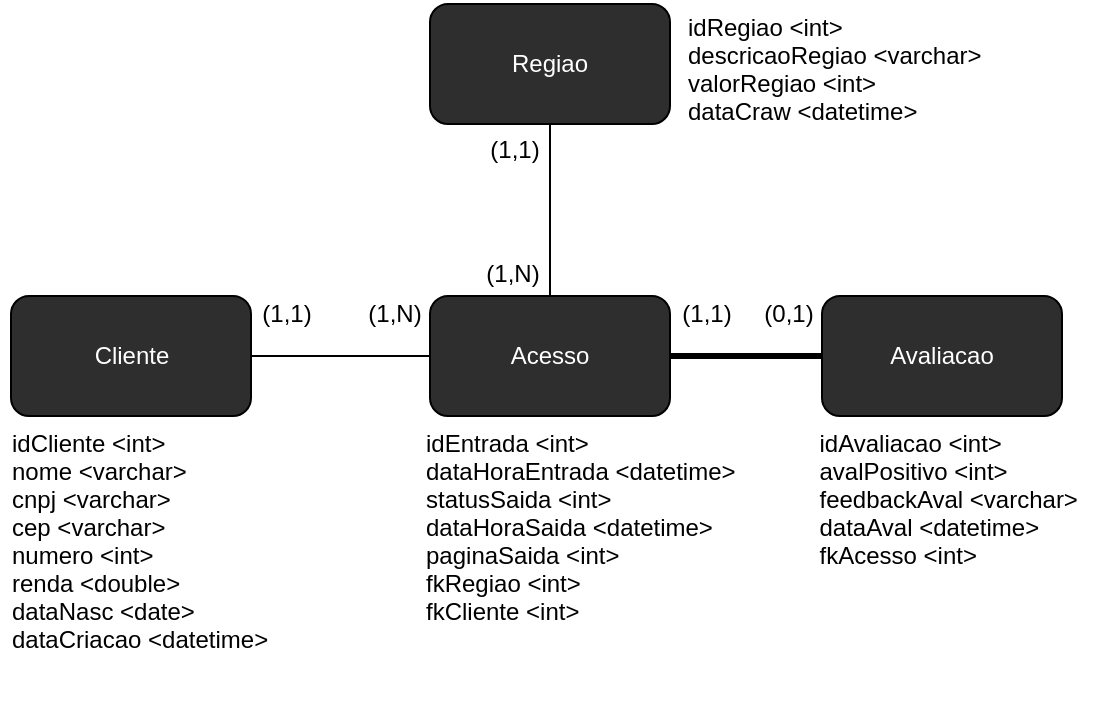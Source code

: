 <mxfile version="14.6.0" type="device"><diagram id="cDdLw2rSKDqUq0j_kSJk" name="Page-1"><mxGraphModel dx="711" dy="356" grid="0" gridSize="10" guides="1" tooltips="1" connect="1" arrows="1" fold="1" page="1" pageScale="1" pageWidth="827" pageHeight="1169" math="0" shadow="0"><root><mxCell id="0"/><mxCell id="1" parent="0"/><mxCell id="xgvbz5kUbs7I0Mx6iPHN-7" style="edgeStyle=orthogonalEdgeStyle;rounded=0;orthogonalLoop=1;jettySize=auto;html=1;entryX=0;entryY=0.5;entryDx=0;entryDy=0;endArrow=none;endFill=0;" parent="1" source="xgvbz5kUbs7I0Mx6iPHN-1" target="xgvbz5kUbs7I0Mx6iPHN-2" edge="1"><mxGeometry relative="1" as="geometry"><Array as="points"><mxPoint x="207" y="257"/></Array></mxGeometry></mxCell><mxCell id="xgvbz5kUbs7I0Mx6iPHN-1" value="Cliente" style="rounded=1;whiteSpace=wrap;html=1;fontColor=#FFFFFF;fillColor=#2E2E2E;rotation=0;" parent="1" vertex="1"><mxGeometry x="141.5" y="227" width="120" height="60" as="geometry"/></mxCell><mxCell id="xgvbz5kUbs7I0Mx6iPHN-12" style="edgeStyle=orthogonalEdgeStyle;rounded=1;orthogonalLoop=1;jettySize=auto;html=1;entryX=0;entryY=0.5;entryDx=0;entryDy=0;endArrow=none;endFill=0;strokeWidth=3;" parent="1" source="xgvbz5kUbs7I0Mx6iPHN-2" target="xgvbz5kUbs7I0Mx6iPHN-10" edge="1"><mxGeometry relative="1" as="geometry"/></mxCell><mxCell id="9bPiyDGgQOnH3WQYUDbO-2" style="edgeStyle=orthogonalEdgeStyle;rounded=0;orthogonalLoop=1;jettySize=auto;html=1;entryX=0.5;entryY=1;entryDx=0;entryDy=0;endArrow=none;endFill=0;" parent="1" source="xgvbz5kUbs7I0Mx6iPHN-2" target="9bPiyDGgQOnH3WQYUDbO-1" edge="1"><mxGeometry relative="1" as="geometry"/></mxCell><mxCell id="xgvbz5kUbs7I0Mx6iPHN-2" value="Acesso" style="rounded=1;whiteSpace=wrap;html=1;fontColor=#FFFFFF;fillColor=#2E2E2E;rotation=0;" parent="1" vertex="1"><mxGeometry x="351" y="227" width="120" height="60" as="geometry"/></mxCell><mxCell id="xgvbz5kUbs7I0Mx6iPHN-4" value="idCliente &lt;int&gt;&#xA;nome &lt;varchar&gt;&#xA;cnpj &lt;varchar&gt;&#xA;cep &lt;varchar&gt;&#xA;numero &lt;int&gt;&#xA;renda &lt;double&gt;&#xA;dataNasc &lt;date&gt;&#xA;dataCriacao &lt;datetime&gt;&#xA;" style="text;strokeColor=none;fillColor=none;align=left;verticalAlign=top;spacingLeft=4;spacingRight=4;overflow=hidden;rotatable=0;points=[[0,0.5],[1,0.5]];portConstraint=eastwest;" parent="1" vertex="1"><mxGeometry x="136" y="287" width="140" height="150" as="geometry"/></mxCell><mxCell id="xgvbz5kUbs7I0Mx6iPHN-6" value="idEntrada &lt;int&gt;&#xA;dataHoraEntrada &lt;datetime&gt;&#xA;statusSaida &lt;int&gt;&#xA;dataHoraSaida &lt;datetime&gt;&#xA;paginaSaida &lt;int&gt;&#xA;fkRegiao &lt;int&gt;&#xA;fkCliente &lt;int&gt;" style="text;strokeColor=none;fillColor=none;align=left;verticalAlign=top;spacingLeft=4;spacingRight=4;overflow=hidden;rotatable=0;points=[[0,0.5],[1,0.5]];portConstraint=eastwest;" parent="1" vertex="1"><mxGeometry x="343" y="287" width="166" height="120" as="geometry"/></mxCell><mxCell id="xgvbz5kUbs7I0Mx6iPHN-10" value="Avaliacao" style="rounded=1;whiteSpace=wrap;html=1;fontColor=#FFFFFF;fillColor=#2E2E2E;rotation=0;" parent="1" vertex="1"><mxGeometry x="547" y="227" width="120" height="60" as="geometry"/></mxCell><mxCell id="xgvbz5kUbs7I0Mx6iPHN-11" value="idAvaliacao &lt;int&gt;&#xA;avalPositivo &lt;int&gt;&#xA;feedbackAval &lt;varchar&gt;&#xA;dataAval &lt;datetime&gt;&#xA;fkAcesso &lt;int&gt;&#xA;" style="text;strokeColor=none;fillColor=none;align=left;verticalAlign=top;spacingLeft=4;spacingRight=4;overflow=hidden;rotatable=0;points=[[0,0.5],[1,0.5]];portConstraint=eastwest;" parent="1" vertex="1"><mxGeometry x="539.75" y="287" width="152.25" height="140" as="geometry"/></mxCell><mxCell id="xgvbz5kUbs7I0Mx6iPHN-13" value="(1,1)" style="text;html=1;align=center;verticalAlign=middle;resizable=0;points=[];autosize=1;" parent="1" vertex="1"><mxGeometry x="261.5" y="227" width="35" height="18" as="geometry"/></mxCell><mxCell id="xgvbz5kUbs7I0Mx6iPHN-14" value="(1,N)" style="text;html=1;align=center;verticalAlign=middle;resizable=0;points=[];autosize=1;" parent="1" vertex="1"><mxGeometry x="314" y="227" width="37" height="18" as="geometry"/></mxCell><mxCell id="xgvbz5kUbs7I0Mx6iPHN-15" value="(0,1)" style="text;html=1;align=center;verticalAlign=middle;resizable=0;points=[];autosize=1;" parent="1" vertex="1"><mxGeometry x="512" y="227" width="35" height="18" as="geometry"/></mxCell><mxCell id="xgvbz5kUbs7I0Mx6iPHN-16" value="(1,1)" style="text;html=1;align=center;verticalAlign=middle;resizable=0;points=[];autosize=1;" parent="1" vertex="1"><mxGeometry x="471" y="227" width="35" height="18" as="geometry"/></mxCell><mxCell id="9bPiyDGgQOnH3WQYUDbO-1" value="Regiao" style="rounded=1;whiteSpace=wrap;html=1;fillColor=#2E2E2E;fontColor=#FFFFFF;rotation=0;" parent="1" vertex="1"><mxGeometry x="351" y="81" width="120" height="60" as="geometry"/></mxCell><mxCell id="9bPiyDGgQOnH3WQYUDbO-3" value="idRegiao &lt;int&gt;&#xA;descricaoRegiao &lt;varchar&gt;&#xA;valorRegiao &lt;int&gt;&#xA;dataCraw &lt;datetime&gt;&#xA;" style="text;strokeColor=none;fillColor=none;align=left;verticalAlign=top;spacingLeft=4;spacingRight=4;overflow=hidden;rotatable=0;points=[[0,0.5],[1,0.5]];portConstraint=eastwest;" parent="1" vertex="1"><mxGeometry x="474" y="79" width="166" height="66" as="geometry"/></mxCell><mxCell id="hDBsgHGtiZ5LF0jWpCiP-1" value="(1,N)" style="text;html=1;align=center;verticalAlign=middle;resizable=0;points=[];autosize=1;" vertex="1" parent="1"><mxGeometry x="373" y="207" width="37" height="18" as="geometry"/></mxCell><mxCell id="hDBsgHGtiZ5LF0jWpCiP-2" value="(1,1)" style="text;html=1;align=center;verticalAlign=middle;resizable=0;points=[];autosize=1;" vertex="1" parent="1"><mxGeometry x="375" y="145" width="35" height="18" as="geometry"/></mxCell></root></mxGraphModel></diagram></mxfile>